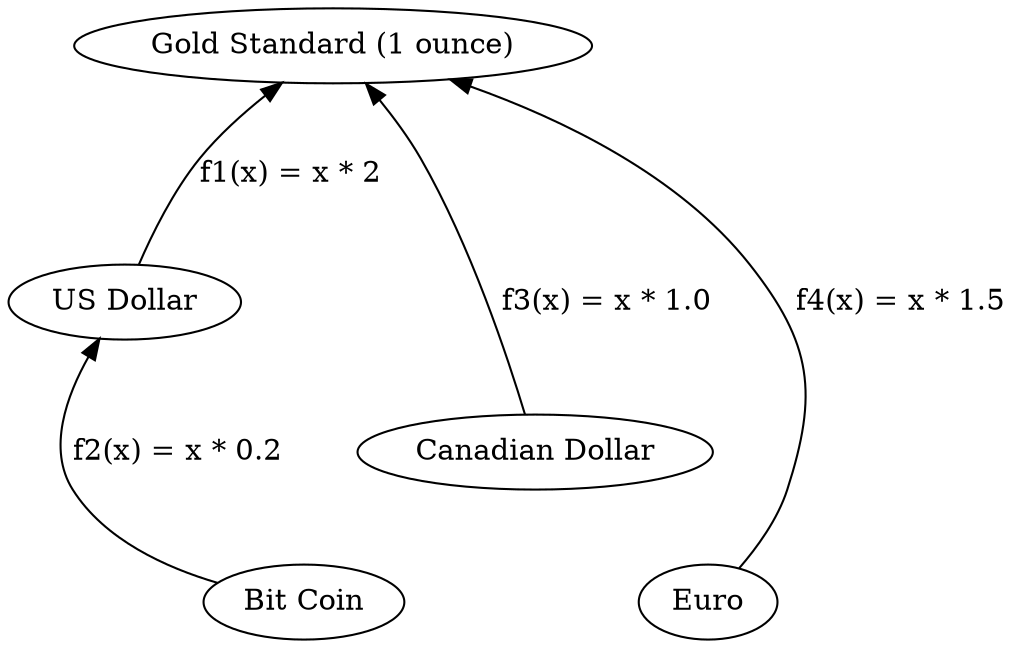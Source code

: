 digraph {
    rankdir="BT"
    nodesep=1
    ranksep=1
    gs [label = "Gold Standard (1 ounce)"];
    us [label = "US Dollar"];
    bc [label = "Bit Coin"];
    ca [label = "Canadian Dollar"];
    eu [label = "Euro"];
    us -> gs  [label="f1(x) = x * 2 ",weight="0.2"];
    bc -> us [label="f2(x) = x * 0.2",weight="0.2"];
    ca -> gs [label="f3(x) = x * 1.0",weight="0.2"];
    eu -> gs [label="f4(x) = x * 1.5",weight="0.2"];
}
